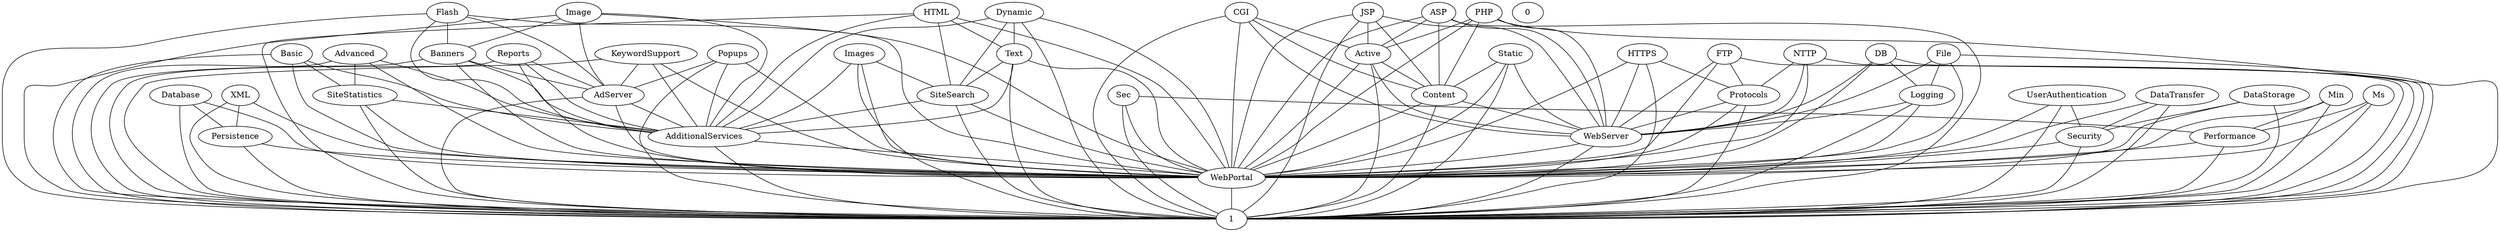graph G {
  CGI;
  Sec;
  Database;
  KeywordSupport;
  Persistence;
  Image;
  JSP;
  HTTPS;
  DB;
  Popups;
  Basic;
  Content;
  Advanced;
  WebServer;
  UserAuthentication;
  ASP;
  0;
  HTML;
  FTP;
  1;
  AdditionalServices;
  Images;
  WebPortal;
  Flash;
  Protocols;
  Logging;
  Min;
  SiteSearch;
  Dynamic;
  DataTransfer;
  PHP;
  XML;
  Banners;
  Static;
  NTTP;
  AdServer;
  SiteStatistics;
  Performance;
  Reports;
  File;
  Active;
  Ms;
  Security;
  DataStorage;
  Text;
  Persistence -- WebPortal;
  DB -- Logging;
  Static -- Content;
  Banners -- AdServer;
  AdServer -- AdditionalServices;
  Content -- WebServer;
  Protocols -- WebServer;
  Sec -- Performance;
  Database -- Persistence;
  Min -- Performance;
  Reports -- AdServer;
  Security -- WebPortal;
  AdditionalServices -- WebPortal;
  File -- Logging;
  HTTPS -- Protocols;
  SiteStatistics -- AdditionalServices;
  XML -- Persistence;
  NTTP -- Protocols;
  Logging -- WebServer;
  HTML -- Text;
  WebServer -- WebPortal;
  ASP -- Active;
  Image -- Banners;
  FTP -- Protocols;
  SiteSearch -- AdditionalServices;
  CGI -- Active;
  PHP -- Active;
  Images -- SiteSearch;
  WebPortal -- 1;
  Performance -- WebPortal;
  Active -- Content;
  Advanced -- SiteStatistics;
  DataTransfer -- Security;
  JSP -- Active;
  Ms -- Performance;
  Basic -- SiteStatistics;
  Dynamic -- Text;
  Popups -- AdServer;
  Text -- SiteSearch;
  Flash -- Banners;
  UserAuthentication -- Security;
  DataStorage -- Security;
  KeywordSupport -- AdServer;
  CGI -- Content;
  Sec -- WebPortal;
  Database -- WebPortal;
  KeywordSupport -- AdditionalServices;
  Persistence -- 1;
  Image -- AdServer;
  JSP -- Content;
  HTTPS -- WebServer;
  DB -- WebServer;
  Popups -- AdditionalServices;
  Basic -- AdditionalServices;
  Content -- WebPortal;
  Advanced -- AdditionalServices;
  WebServer -- 1;
  UserAuthentication -- WebPortal;
  ASP -- Content;
  HTML -- SiteSearch;
  FTP -- WebServer;
  AdditionalServices -- 1;
  Images -- AdditionalServices;
  Flash -- AdServer;
  Protocols -- WebPortal;
  Protocols -- 1;
  Logging -- WebPortal;
  Logging -- 1;
  Min -- WebPortal;
  SiteSearch -- WebPortal;
  SiteSearch -- 1;
  Dynamic -- SiteSearch;
  DataTransfer -- WebPortal;
  PHP -- Content;
  XML -- WebPortal;
  XML -- 1;
  Banners -- AdditionalServices;
  Static -- WebPortal;
  Static -- WebServer;
  NTTP -- WebPortal;
  NTTP -- WebServer;
  NTTP -- 1;
  AdServer -- WebPortal;
  AdServer -- 1;
  SiteStatistics -- WebPortal;
  SiteStatistics -- 1;
  Performance -- 1;
  Reports -- WebPortal;
  Reports -- 1;
  Reports -- AdditionalServices;
  File -- WebPortal;
  File -- WebServer;
  File -- 1;
  Active -- WebPortal;
  Active -- WebServer;
  Ms -- WebPortal;
  Ms -- 1;
  Security -- 1;
  DataStorage -- WebPortal;
  DataStorage -- 1;
  Text -- WebPortal;
  Text -- 1;
  Text -- AdditionalServices;
  CGI -- WebPortal;
  CGI -- WebServer;
  Sec -- 1;
  Database -- 1;
  KeywordSupport -- WebPortal;
  KeywordSupport -- 1;
  Image -- WebPortal;
  Image -- 1;
  Image -- AdditionalServices;
  JSP -- WebPortal;
  JSP -- WebServer;
  HTTPS -- WebPortal;
  HTTPS -- 1;
  DB -- WebPortal;
  DB -- 1;
  Popups -- WebPortal;
  Popups -- 1;
  Basic -- WebPortal;
  Basic -- 1;
  Content -- 1;
  Advanced -- WebPortal;
  Advanced -- 1;
  UserAuthentication -- 1;
  ASP -- WebPortal;
  ASP -- WebServer;
  ASP -- 1;
  HTML -- WebPortal;
  HTML -- 1;
  HTML -- AdditionalServices;
  FTP -- WebPortal;
  FTP -- 1;
  Images -- WebPortal;
  Images -- 1;
  Flash -- WebPortal;
  Flash -- 1;
  Flash -- AdditionalServices;
  Min -- 1;
  Dynamic -- WebPortal;
  Dynamic -- 1;
  Dynamic -- AdditionalServices;
  DataTransfer -- 1;
  PHP -- WebPortal;
  PHP -- WebServer;
  PHP -- 1;
  Banners -- WebPortal;
  Banners -- 1;
  Static -- 1;
  Active -- 1;
  CGI -- 1;
  JSP -- 1;
}
